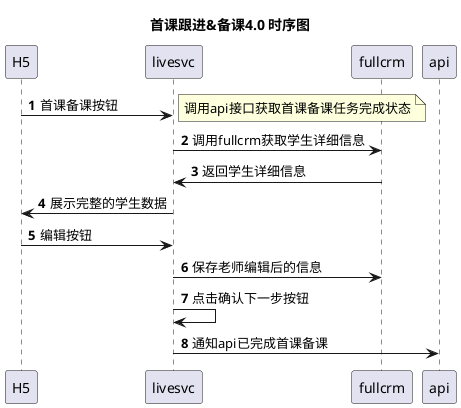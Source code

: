 @startuml
autonumber
title 首课跟进&备课4.0 时序图
H5 -> livesvc: 首课备课按钮
note right:调用api接口获取首课备课任务完成状态
livesvc -> fullcrm: 调用fullcrm获取学生详细信息
fullcrm -> livesvc: 返回学生详细信息
livesvc -> H5: 展示完整的学生数据
H5 -> livesvc: 编辑按钮
livesvc -> fullcrm: 保存老师编辑后的信息
livesvc -> livesvc: 点击确认下一步按钮
livesvc -> api: 通知api已完成首课备课


@enduml